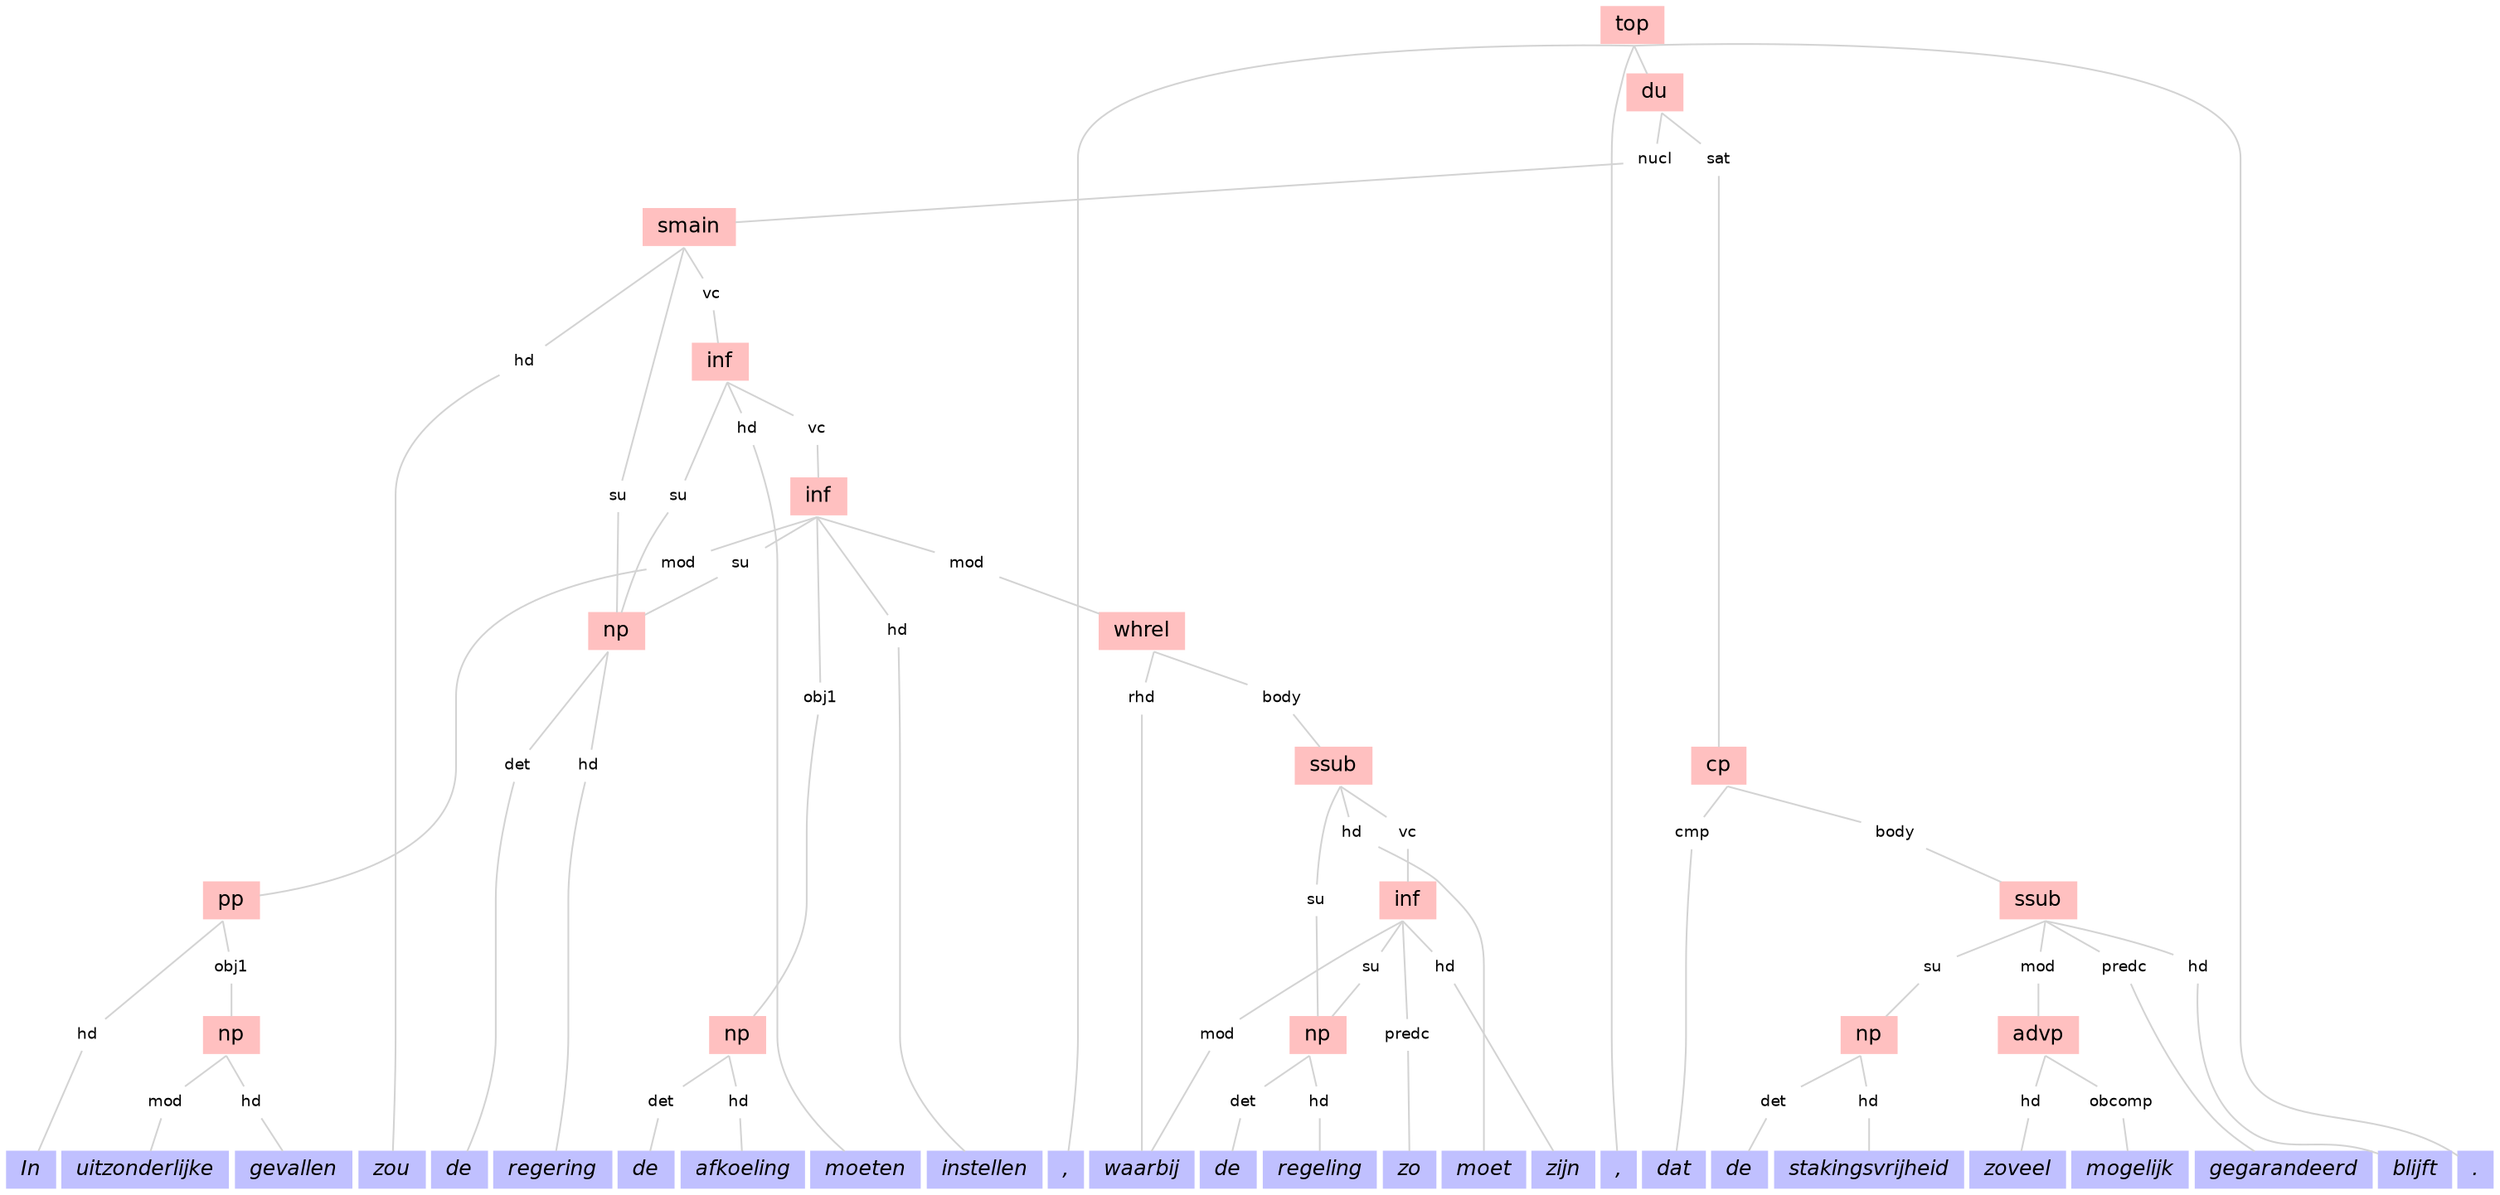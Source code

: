 strict graph gr {

    ranksep=".25 equally"
    nodesep=.05
    ordering=out

    node [shape=box, height=0, width=0, fontsize=12, fontname="Helvetica", color="#ffc0c0", style=filled];

    n0 [label="top"];
    n3 [label="du"];
    n4 [label="smain"];
    n6 [label="np"];
    n9 [label="inf"];
    n12 [label="inf"];
    n13 [label="pp"];
    n15 [label="np"];
    n19 [label="np"];
    n23 [label="whrel"];
    n25 [label="ssub"];
    n26 [label="np"];
    n30 [label="inf"];
    n35 [label="cp"];
    n37 [label="ssub"];
    n38 [label="np"];
    n41 [label="advp"];

    node [fontname="Helvetica-Oblique", shape=box, color="#c0c0ff", style=filled];

    t1 [label=","];
    t2 [label=","];
    t5 [label="zou"];
    t7 [label="de"];
    t8 [label="regering"];
    t11 [label="moeten"];
    t14 [label="In"];
    t16 [label="uitzonderlijke"];
    t17 [label="gevallen"];
    t20 [label="de"];
    t21 [label="afkoeling"];
    t22 [label="instellen"];
    t24 [label="waarbij"];
    t27 [label="de"];
    t28 [label="regeling"];
    t29 [label="moet"];
    t33 [label="zo"];
    t34 [label="zijn"];
    t36 [label="dat"];
    t39 [label="de"];
    t40 [label="stakingsvrijheid"];
    t42 [label="zoveel"];
    t43 [label="mogelijk"];
    t44 [label="gegarandeerd"];
    t45 [label="blijft"];
    t46 [label="."];

    node [fontname="Helvetica", shape=plaintext, color="#d3d3d3", style=solid, fontsize=9];

    n3n4   [label="nucl"];
    n3n35  [label="sat"];
    n4t5   [label="hd"];
    n4n6   [label="su"];
    n4n9   [label="vc"];
    n6t7   [label="det"];
    n6t8   [label="hd"];
    n9n6   [label="su"];
    n9t11  [label="hd"];
    n9n12  [label="vc"];
    n12n13 [label="mod"];
    n12n6  [label="su"];
    n12n19 [label="obj1"];
    n12t22 [label="hd"];
    n12n23 [label="mod"];
    n13t14 [label="hd"];
    n13n15 [label="obj1"];
    n15t16 [label="mod"];
    n15t17 [label="hd"];
    n19t20 [label="det"];
    n19t21 [label="hd"];
    n23t24 [label="rhd"];
    n23n25 [label="body"];
    n25n26 [label="su"];
    n25t29 [label="hd"];
    n25n30 [label="vc"];
    n26t27 [label="det"];
    n26t28 [label="hd"];
    n30t24 [label="mod"];
    n30n26 [label="su"];
    n30t33 [label="predc"];
    n30t34 [label="hd"];
    n35t36 [label="cmp"];
    n35n37 [label="body"];
    n37n38 [label="su"];
    n37n41 [label="mod"];
    n37t44 [label="predc"];
    n37t45 [label="hd"];
    n38t39 [label="det"];
    n38t40 [label="hd"];
    n41t42 [label="hd"];
    n41t43 [label="obcomp"];


    {rank=same; edge[style=invis];  t14 -- t16 -- t17 -- t5 -- t7 -- t8 -- t20 -- t21 -- t11 -- t22 -- t1 -- t24 -- t27 -- t28 -- t33 -- t29 -- t34 -- t2 -- t36 -- t39 -- t40 -- t42 -- t43 -- t44 -- t45 -- t46}

    edge [sametail=true, color="#d3d3d3"];


    n0 	-- t1;
    n0 	-- t2;
    n0 	-- n3;
    n0 	-- t46;
    n3 	-- n3n4	  --  n4;
    n3 	-- n3n35  -- n35;
    n4 	-- n4t5	  --  t5;
    n4 	-- n4n6	  --  n6;
    n4 	-- n4n9	  --  n9;
    n6 	-- n6t7	  --  t7;
    n6 	-- n6t8	  --  t8;
    n9 	-- n9n6	  --  n6;
    n9 	-- n9t11  -- t11;
    n9 	-- n9n12  -- n12;
    n12 -- n12n13 -- n13;
    n12 -- n12n6  --  n6;
    n12 -- n12n19 -- n19;
    n12 -- n12t22 -- t22;
    n12 -- n12n23 -- n23;
    n13 -- n13t14 -- t14;
    n13 -- n13n15 -- n15;
    n15 -- n15t16 -- t16;
    n15 -- n15t17 -- t17;
    n19 -- n19t20 -- t20;
    n19 -- n19t21 -- t21;
    n23 -- n23t24 -- t24;
    n23 -- n23n25 -- n25;
    n25 -- n25n26 -- n26;
    n25 -- n25t29 -- t29;
    n25 -- n25n30 -- n30;
    n26 -- n26t27 -- t27;
    n26 -- n26t28 -- t28;
    n30 -- n30t24 -- t24;
    n30 -- n30n26 -- n26;
    n30 -- n30t33 -- t33;
    n30 -- n30t34 -- t34;
    n35 -- n35t36 -- t36;
    n35 -- n35n37 -- n37;
    n37 -- n37n38 -- n38;
    n37 -- n37n41 -- n41;
    n37 -- n37t44 -- t44;
    n37 -- n37t45 -- t45;
    n38 -- n38t39 -- t39;
    n38 -- n38t40 -- t40;
    n41 -- n41t42 -- t42;
    n41 -- n41t43 -- t43;
}
